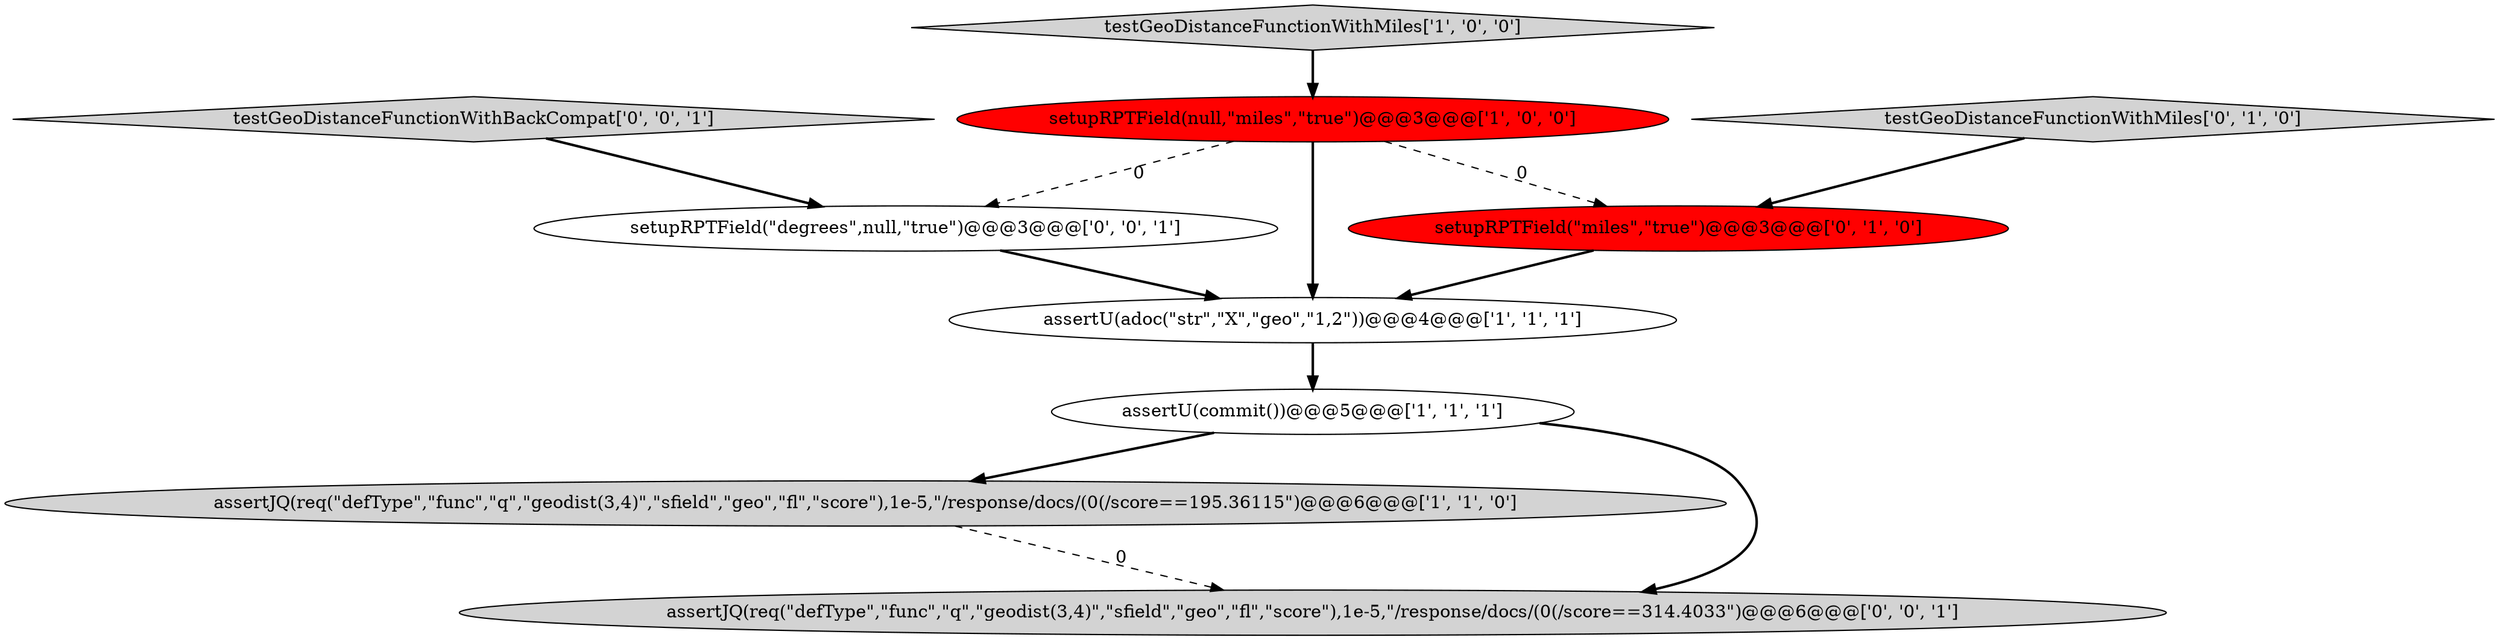 digraph {
7 [style = filled, label = "testGeoDistanceFunctionWithBackCompat['0', '0', '1']", fillcolor = lightgray, shape = diamond image = "AAA0AAABBB3BBB"];
1 [style = filled, label = "assertJQ(req(\"defType\",\"func\",\"q\",\"geodist(3,4)\",\"sfield\",\"geo\",\"fl\",\"score\"),1e-5,\"/response/docs/(0(/score==195.36115\")@@@6@@@['1', '1', '0']", fillcolor = lightgray, shape = ellipse image = "AAA0AAABBB1BBB"];
2 [style = filled, label = "assertU(adoc(\"str\",\"X\",\"geo\",\"1,2\"))@@@4@@@['1', '1', '1']", fillcolor = white, shape = ellipse image = "AAA0AAABBB1BBB"];
0 [style = filled, label = "setupRPTField(null,\"miles\",\"true\")@@@3@@@['1', '0', '0']", fillcolor = red, shape = ellipse image = "AAA1AAABBB1BBB"];
8 [style = filled, label = "assertJQ(req(\"defType\",\"func\",\"q\",\"geodist(3,4)\",\"sfield\",\"geo\",\"fl\",\"score\"),1e-5,\"/response/docs/(0(/score==314.4033\")@@@6@@@['0', '0', '1']", fillcolor = lightgray, shape = ellipse image = "AAA0AAABBB3BBB"];
6 [style = filled, label = "setupRPTField(\"miles\",\"true\")@@@3@@@['0', '1', '0']", fillcolor = red, shape = ellipse image = "AAA1AAABBB2BBB"];
9 [style = filled, label = "setupRPTField(\"degrees\",null,\"true\")@@@3@@@['0', '0', '1']", fillcolor = white, shape = ellipse image = "AAA0AAABBB3BBB"];
5 [style = filled, label = "testGeoDistanceFunctionWithMiles['0', '1', '0']", fillcolor = lightgray, shape = diamond image = "AAA0AAABBB2BBB"];
3 [style = filled, label = "testGeoDistanceFunctionWithMiles['1', '0', '0']", fillcolor = lightgray, shape = diamond image = "AAA0AAABBB1BBB"];
4 [style = filled, label = "assertU(commit())@@@5@@@['1', '1', '1']", fillcolor = white, shape = ellipse image = "AAA0AAABBB1BBB"];
7->9 [style = bold, label=""];
4->8 [style = bold, label=""];
1->8 [style = dashed, label="0"];
4->1 [style = bold, label=""];
0->6 [style = dashed, label="0"];
0->9 [style = dashed, label="0"];
5->6 [style = bold, label=""];
2->4 [style = bold, label=""];
9->2 [style = bold, label=""];
3->0 [style = bold, label=""];
0->2 [style = bold, label=""];
6->2 [style = bold, label=""];
}
